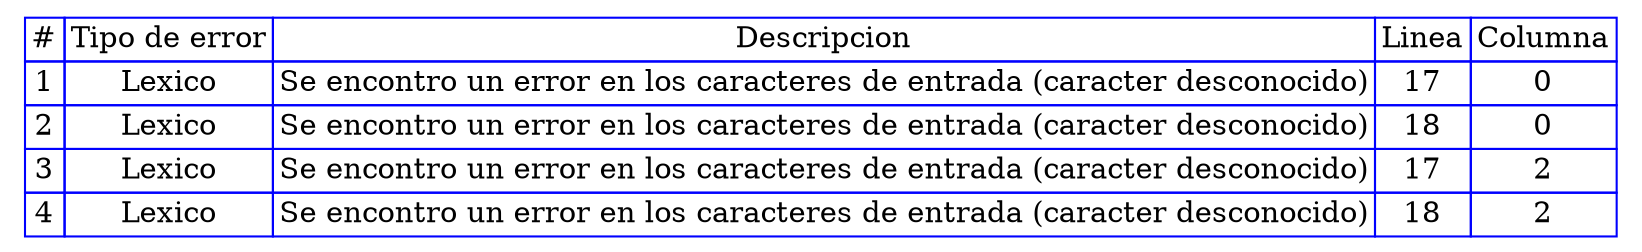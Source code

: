 digraph {

  tbl [

    shape=plaintext
    label=<
      <table border='0' cellborder='1' color='blue' cellspacing='0'>
        <tr><td>#</td><td>Tipo de error</td><td>Descripcion</td><td>Linea</td><td>Columna</td></tr><tr><td>1</td><td>Lexico</td><td>Se encontro un error en los caracteres de entrada (caracter desconocido)</td><td>17</td><td>0</td></tr>
<tr><td>2</td><td>Lexico</td><td>Se encontro un error en los caracteres de entrada (caracter desconocido)</td><td>18</td><td>0</td></tr>
<tr><td>3</td><td>Lexico</td><td>Se encontro un error en los caracteres de entrada (caracter desconocido)</td><td>17</td><td>2</td></tr>
<tr><td>4</td><td>Lexico</td><td>Se encontro un error en los caracteres de entrada (caracter desconocido)</td><td>18</td><td>2</td></tr>
</table>

    >];

}
